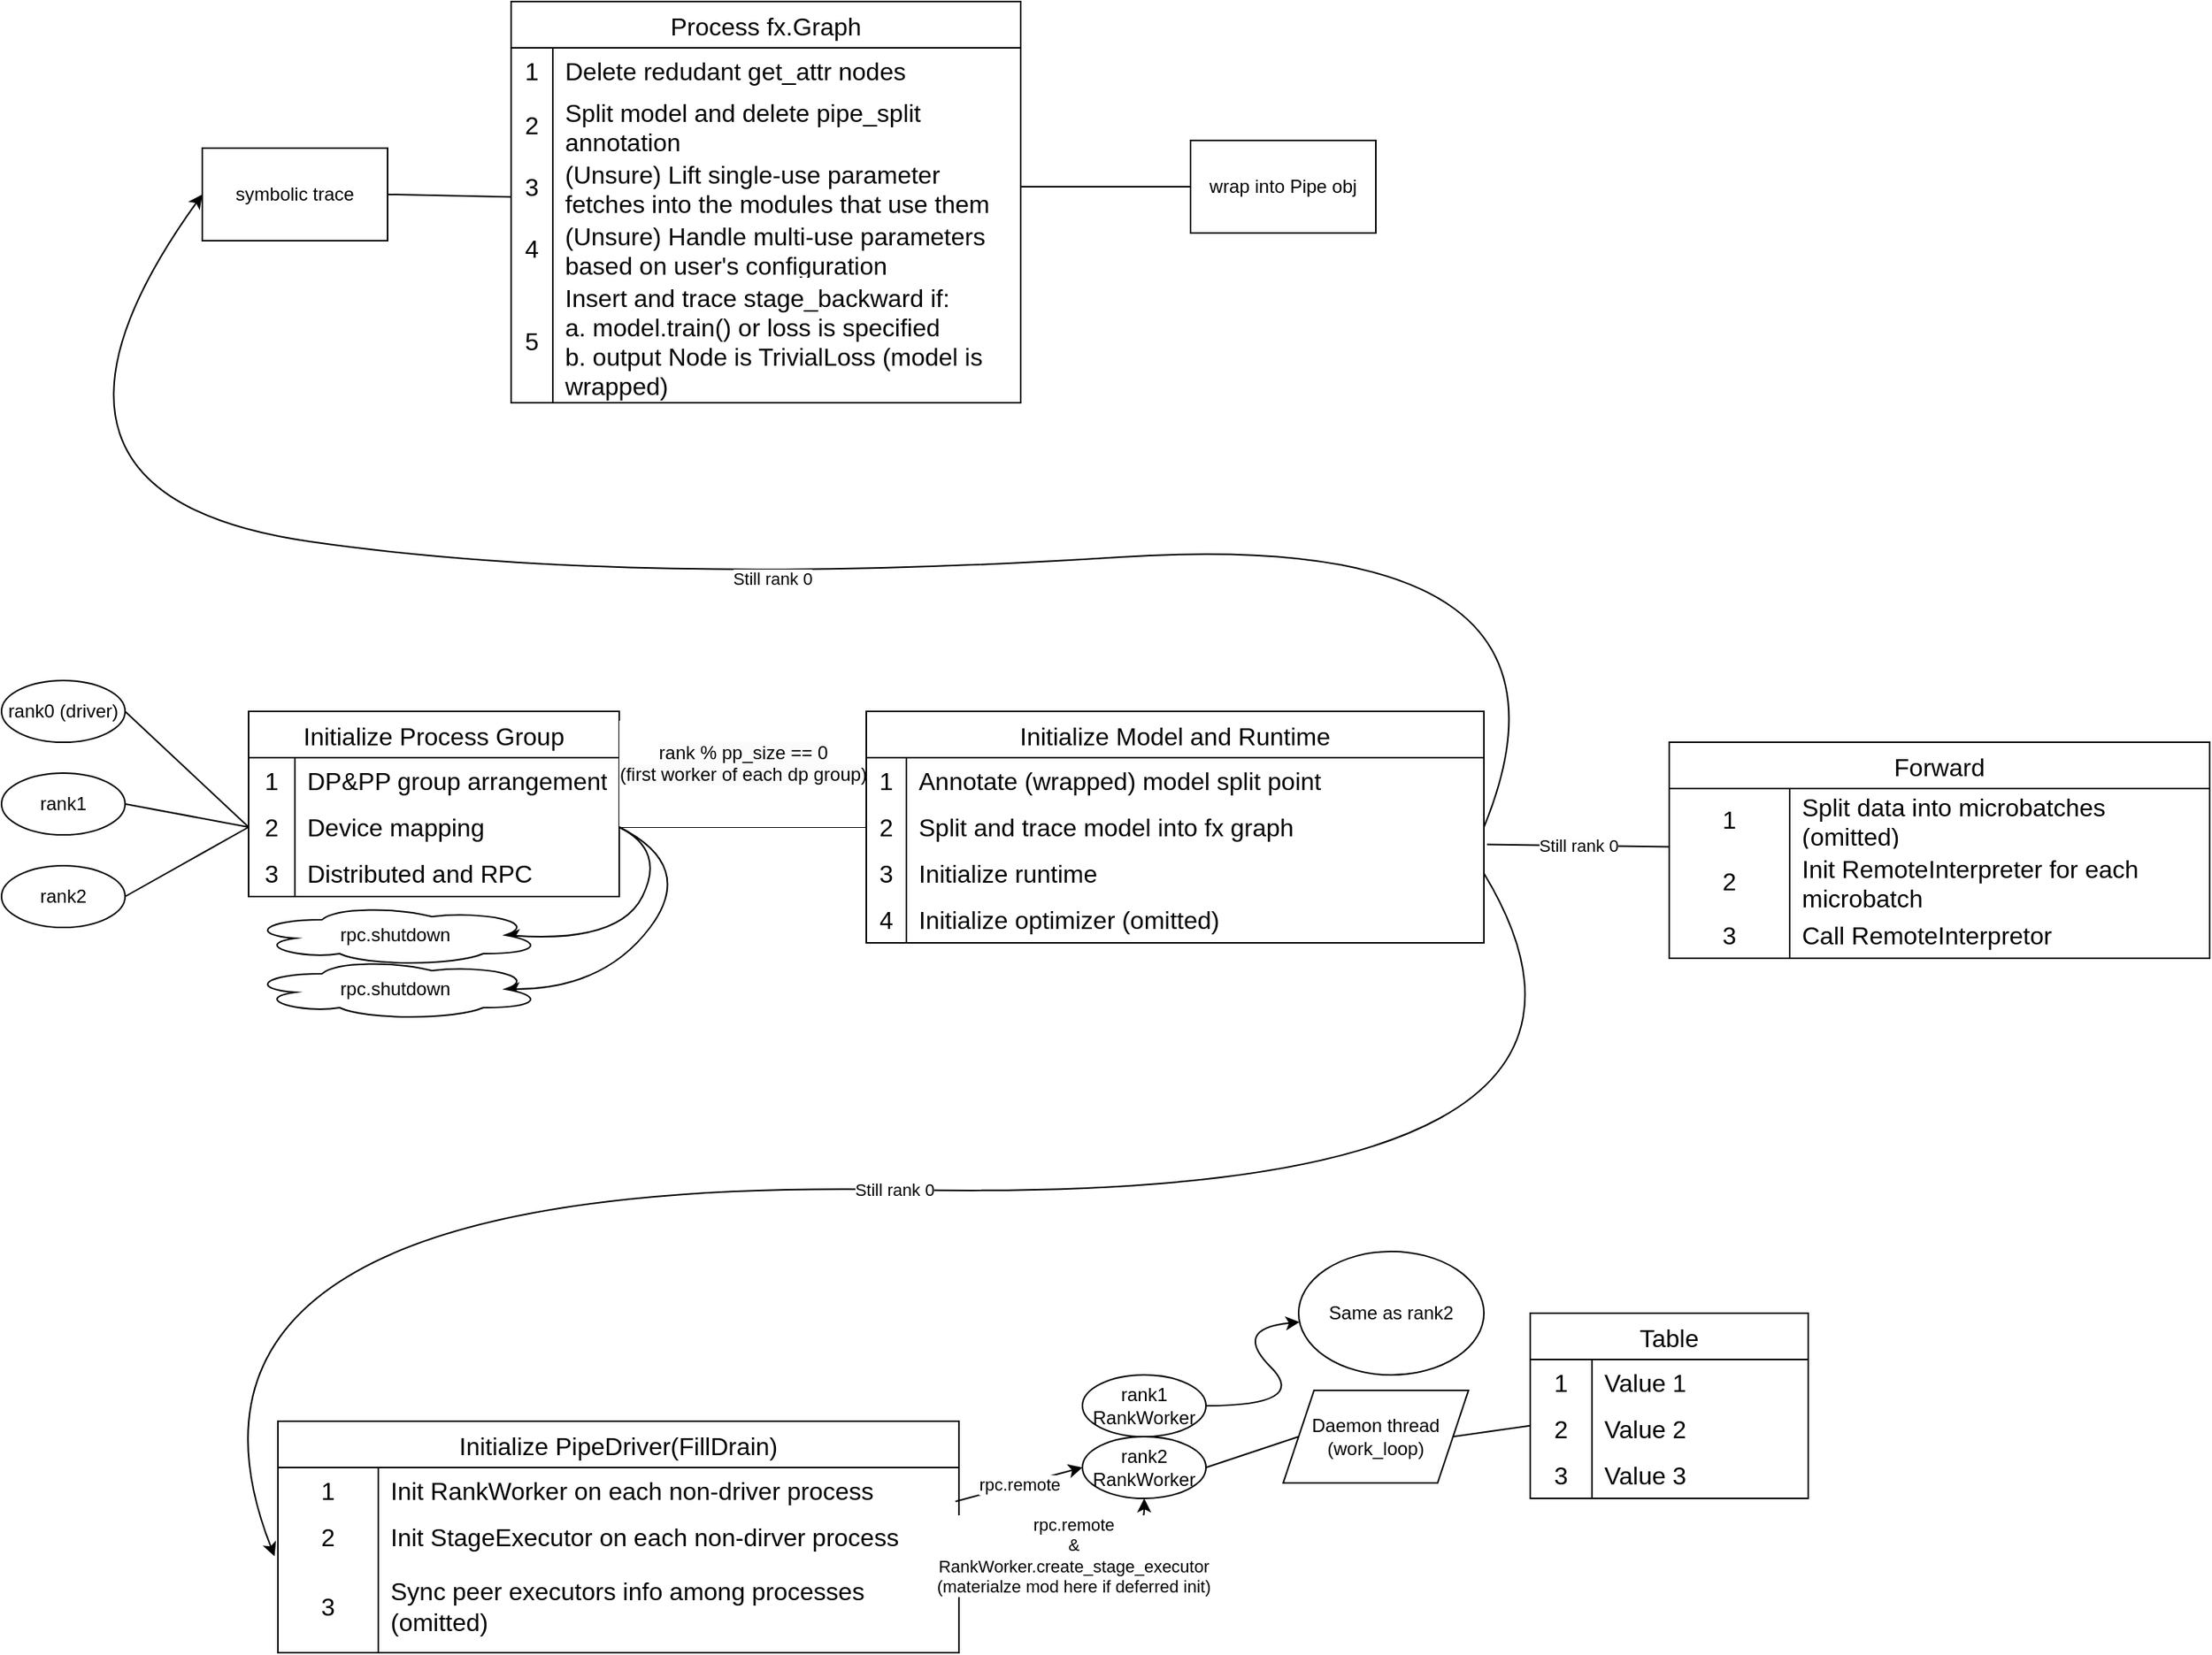 <mxfile version="22.0.8" type="device">
  <diagram id="C5RBs43oDa-KdzZeNtuy" name="Page-1">
    <mxGraphModel dx="1793" dy="1145" grid="1" gridSize="10" guides="1" tooltips="1" connect="1" arrows="1" fold="1" page="1" pageScale="1" pageWidth="827" pageHeight="1169" math="0" shadow="0">
      <root>
        <mxCell id="WIyWlLk6GJQsqaUBKTNV-0" />
        <mxCell id="WIyWlLk6GJQsqaUBKTNV-1" parent="WIyWlLk6GJQsqaUBKTNV-0" />
        <mxCell id="cH-fJUtHAnN2zhJCHKGi-9" value="rank1" style="ellipse;whiteSpace=wrap;html=1;" parent="WIyWlLk6GJQsqaUBKTNV-1" vertex="1">
          <mxGeometry y="610" width="80" height="40" as="geometry" />
        </mxCell>
        <mxCell id="cH-fJUtHAnN2zhJCHKGi-10" value="rank0 (driver)" style="ellipse;whiteSpace=wrap;html=1;" parent="WIyWlLk6GJQsqaUBKTNV-1" vertex="1">
          <mxGeometry y="550" width="80" height="40" as="geometry" />
        </mxCell>
        <mxCell id="cH-fJUtHAnN2zhJCHKGi-11" value="rank2" style="ellipse;whiteSpace=wrap;html=1;" parent="WIyWlLk6GJQsqaUBKTNV-1" vertex="1">
          <mxGeometry y="670" width="80" height="40" as="geometry" />
        </mxCell>
        <mxCell id="cH-fJUtHAnN2zhJCHKGi-16" value="" style="endArrow=none;html=1;rounded=0;exitX=1;exitY=0.5;exitDx=0;exitDy=0;entryX=0;entryY=0.5;entryDx=0;entryDy=0;" parent="WIyWlLk6GJQsqaUBKTNV-1" source="cH-fJUtHAnN2zhJCHKGi-10" target="cH-fJUtHAnN2zhJCHKGi-23" edge="1">
          <mxGeometry width="50" height="50" relative="1" as="geometry">
            <mxPoint x="350" y="690" as="sourcePoint" />
            <mxPoint x="160" y="630" as="targetPoint" />
          </mxGeometry>
        </mxCell>
        <mxCell id="cH-fJUtHAnN2zhJCHKGi-17" value="" style="endArrow=none;html=1;rounded=0;exitX=1;exitY=0.5;exitDx=0;exitDy=0;entryX=0;entryY=0.5;entryDx=0;entryDy=0;" parent="WIyWlLk6GJQsqaUBKTNV-1" source="cH-fJUtHAnN2zhJCHKGi-9" target="cH-fJUtHAnN2zhJCHKGi-23" edge="1">
          <mxGeometry width="50" height="50" relative="1" as="geometry">
            <mxPoint x="350" y="690" as="sourcePoint" />
            <mxPoint x="160" y="630" as="targetPoint" />
          </mxGeometry>
        </mxCell>
        <mxCell id="cH-fJUtHAnN2zhJCHKGi-18" value="" style="endArrow=none;html=1;rounded=0;exitX=1;exitY=0.5;exitDx=0;exitDy=0;entryX=0;entryY=0.5;entryDx=0;entryDy=0;" parent="WIyWlLk6GJQsqaUBKTNV-1" source="cH-fJUtHAnN2zhJCHKGi-11" target="cH-fJUtHAnN2zhJCHKGi-23" edge="1">
          <mxGeometry width="50" height="50" relative="1" as="geometry">
            <mxPoint x="350" y="690" as="sourcePoint" />
            <mxPoint x="160" y="630" as="targetPoint" />
          </mxGeometry>
        </mxCell>
        <mxCell id="cH-fJUtHAnN2zhJCHKGi-19" value="Initialize Process Group" style="shape=table;startSize=30;container=1;collapsible=0;childLayout=tableLayout;fixedRows=1;rowLines=0;fontStyle=0;strokeColor=default;fontSize=16;" parent="WIyWlLk6GJQsqaUBKTNV-1" vertex="1">
          <mxGeometry x="160" y="570" width="240" height="120" as="geometry" />
        </mxCell>
        <mxCell id="cH-fJUtHAnN2zhJCHKGi-20" value="" style="shape=tableRow;horizontal=0;startSize=0;swimlaneHead=0;swimlaneBody=0;top=0;left=0;bottom=0;right=0;collapsible=0;dropTarget=0;fillColor=none;points=[[0,0.5],[1,0.5]];portConstraint=eastwest;strokeColor=inherit;fontSize=16;" parent="cH-fJUtHAnN2zhJCHKGi-19" vertex="1">
          <mxGeometry y="30" width="240" height="30" as="geometry" />
        </mxCell>
        <mxCell id="cH-fJUtHAnN2zhJCHKGi-21" value="1" style="shape=partialRectangle;html=1;whiteSpace=wrap;connectable=0;fillColor=none;top=0;left=0;bottom=0;right=0;overflow=hidden;pointerEvents=1;strokeColor=inherit;fontSize=16;" parent="cH-fJUtHAnN2zhJCHKGi-20" vertex="1">
          <mxGeometry width="30" height="30" as="geometry">
            <mxRectangle width="30" height="30" as="alternateBounds" />
          </mxGeometry>
        </mxCell>
        <mxCell id="cH-fJUtHAnN2zhJCHKGi-22" value="DP&amp;amp;PP group arrangement" style="shape=partialRectangle;html=1;whiteSpace=wrap;connectable=0;fillColor=none;top=0;left=0;bottom=0;right=0;align=left;spacingLeft=6;overflow=hidden;strokeColor=inherit;fontSize=16;" parent="cH-fJUtHAnN2zhJCHKGi-20" vertex="1">
          <mxGeometry x="30" width="210" height="30" as="geometry">
            <mxRectangle width="210" height="30" as="alternateBounds" />
          </mxGeometry>
        </mxCell>
        <mxCell id="cH-fJUtHAnN2zhJCHKGi-23" value="" style="shape=tableRow;horizontal=0;startSize=0;swimlaneHead=0;swimlaneBody=0;top=0;left=0;bottom=0;right=0;collapsible=0;dropTarget=0;fillColor=none;points=[[0,0.5],[1,0.5]];portConstraint=eastwest;strokeColor=inherit;fontSize=16;" parent="cH-fJUtHAnN2zhJCHKGi-19" vertex="1">
          <mxGeometry y="60" width="240" height="30" as="geometry" />
        </mxCell>
        <mxCell id="cH-fJUtHAnN2zhJCHKGi-24" value="2" style="shape=partialRectangle;html=1;whiteSpace=wrap;connectable=0;fillColor=none;top=0;left=0;bottom=0;right=0;overflow=hidden;strokeColor=inherit;fontSize=16;" parent="cH-fJUtHAnN2zhJCHKGi-23" vertex="1">
          <mxGeometry width="30" height="30" as="geometry">
            <mxRectangle width="30" height="30" as="alternateBounds" />
          </mxGeometry>
        </mxCell>
        <mxCell id="cH-fJUtHAnN2zhJCHKGi-25" value="Device mapping" style="shape=partialRectangle;html=1;whiteSpace=wrap;connectable=0;fillColor=none;top=0;left=0;bottom=0;right=0;align=left;spacingLeft=6;overflow=hidden;strokeColor=inherit;fontSize=16;" parent="cH-fJUtHAnN2zhJCHKGi-23" vertex="1">
          <mxGeometry x="30" width="210" height="30" as="geometry">
            <mxRectangle width="210" height="30" as="alternateBounds" />
          </mxGeometry>
        </mxCell>
        <mxCell id="cH-fJUtHAnN2zhJCHKGi-26" value="" style="shape=tableRow;horizontal=0;startSize=0;swimlaneHead=0;swimlaneBody=0;top=0;left=0;bottom=0;right=0;collapsible=0;dropTarget=0;fillColor=none;points=[[0,0.5],[1,0.5]];portConstraint=eastwest;strokeColor=inherit;fontSize=16;" parent="cH-fJUtHAnN2zhJCHKGi-19" vertex="1">
          <mxGeometry y="90" width="240" height="30" as="geometry" />
        </mxCell>
        <mxCell id="cH-fJUtHAnN2zhJCHKGi-27" value="3" style="shape=partialRectangle;html=1;whiteSpace=wrap;connectable=0;fillColor=none;top=0;left=0;bottom=0;right=0;overflow=hidden;strokeColor=inherit;fontSize=16;" parent="cH-fJUtHAnN2zhJCHKGi-26" vertex="1">
          <mxGeometry width="30" height="30" as="geometry">
            <mxRectangle width="30" height="30" as="alternateBounds" />
          </mxGeometry>
        </mxCell>
        <mxCell id="cH-fJUtHAnN2zhJCHKGi-28" value="Distributed and RPC" style="shape=partialRectangle;html=1;whiteSpace=wrap;connectable=0;fillColor=none;top=0;left=0;bottom=0;right=0;align=left;spacingLeft=6;overflow=hidden;strokeColor=inherit;fontSize=16;" parent="cH-fJUtHAnN2zhJCHKGi-26" vertex="1">
          <mxGeometry x="30" width="210" height="30" as="geometry">
            <mxRectangle width="210" height="30" as="alternateBounds" />
          </mxGeometry>
        </mxCell>
        <mxCell id="cH-fJUtHAnN2zhJCHKGi-29" value="&#xa;&lt;span style=&quot;color: rgb(0, 0, 0); font-family: Helvetica; font-size: 12px; font-style: normal; font-variant-ligatures: normal; font-variant-caps: normal; font-weight: 400; letter-spacing: normal; orphans: 2; text-align: center; text-indent: 0px; text-transform: none; widows: 2; word-spacing: 0px; -webkit-text-stroke-width: 0px; background-color: rgb(251, 251, 251); text-decoration-thickness: initial; text-decoration-style: initial; text-decoration-color: initial; float: none; display: inline !important;&quot;&gt;rank % pp_size == 0&lt;/span&gt;&lt;br style=&quot;border-color: var(--border-color); color: rgb(0, 0, 0); font-family: Helvetica; font-size: 12px; font-style: normal; font-variant-ligatures: normal; font-variant-caps: normal; font-weight: 400; letter-spacing: normal; orphans: 2; text-align: center; text-indent: 0px; text-transform: none; widows: 2; word-spacing: 0px; -webkit-text-stroke-width: 0px; background-color: rgb(251, 251, 251); text-decoration-thickness: initial; text-decoration-style: initial; text-decoration-color: initial;&quot;&gt;&lt;span style=&quot;color: rgb(0, 0, 0); font-family: Helvetica; font-size: 12px; font-style: normal; font-variant-ligatures: normal; font-variant-caps: normal; font-weight: 400; letter-spacing: normal; orphans: 2; text-align: center; text-indent: 0px; text-transform: none; widows: 2; word-spacing: 0px; -webkit-text-stroke-width: 0px; background-color: rgb(251, 251, 251); text-decoration-thickness: initial; text-decoration-style: initial; text-decoration-color: initial; float: none; display: inline !important;&quot;&gt;(first worker of each dp group)&lt;/span&gt;&#xa;&#xa;" style="endArrow=none;html=1;rounded=0;entryX=1;entryY=0.5;entryDx=0;entryDy=0;exitX=0;exitY=0.5;exitDx=0;exitDy=0;" parent="WIyWlLk6GJQsqaUBKTNV-1" source="cH-fJUtHAnN2zhJCHKGi-38" target="cH-fJUtHAnN2zhJCHKGi-23" edge="1">
          <mxGeometry y="-35" width="50" height="50" relative="1" as="geometry">
            <mxPoint x="530" y="645" as="sourcePoint" />
            <mxPoint x="400" y="640" as="targetPoint" />
            <mxPoint as="offset" />
          </mxGeometry>
        </mxCell>
        <mxCell id="cH-fJUtHAnN2zhJCHKGi-30" value="" style="curved=1;endArrow=classic;html=1;rounded=0;exitX=1;exitY=0.5;exitDx=0;exitDy=0;entryX=0.875;entryY=0.5;entryDx=0;entryDy=0;entryPerimeter=0;" parent="WIyWlLk6GJQsqaUBKTNV-1" source="cH-fJUtHAnN2zhJCHKGi-23" target="cH-fJUtHAnN2zhJCHKGi-31" edge="1">
          <mxGeometry width="50" height="50" relative="1" as="geometry">
            <mxPoint x="400" y="620" as="sourcePoint" />
            <mxPoint x="340" y="755" as="targetPoint" />
            <Array as="points">
              <mxPoint x="430" y="660" />
              <mxPoint x="400" y="720" />
            </Array>
          </mxGeometry>
        </mxCell>
        <mxCell id="cH-fJUtHAnN2zhJCHKGi-31" value="rpc.shutdown" style="ellipse;shape=cloud;whiteSpace=wrap;html=1;" parent="WIyWlLk6GJQsqaUBKTNV-1" vertex="1">
          <mxGeometry x="160" y="695" width="190" height="40" as="geometry" />
        </mxCell>
        <mxCell id="cH-fJUtHAnN2zhJCHKGi-34" value="Initialize Model and Runtime" style="shape=table;startSize=30;container=1;collapsible=0;childLayout=tableLayout;fixedRows=1;rowLines=0;fontStyle=0;strokeColor=default;fontSize=16;" parent="WIyWlLk6GJQsqaUBKTNV-1" vertex="1">
          <mxGeometry x="560" y="570" width="400" height="150" as="geometry" />
        </mxCell>
        <mxCell id="cH-fJUtHAnN2zhJCHKGi-35" value="" style="shape=tableRow;horizontal=0;startSize=0;swimlaneHead=0;swimlaneBody=0;top=0;left=0;bottom=0;right=0;collapsible=0;dropTarget=0;fillColor=none;points=[[0,0.5],[1,0.5]];portConstraint=eastwest;strokeColor=inherit;fontSize=16;" parent="cH-fJUtHAnN2zhJCHKGi-34" vertex="1">
          <mxGeometry y="30" width="400" height="30" as="geometry" />
        </mxCell>
        <mxCell id="cH-fJUtHAnN2zhJCHKGi-36" value="1" style="shape=partialRectangle;html=1;whiteSpace=wrap;connectable=0;fillColor=none;top=0;left=0;bottom=0;right=0;overflow=hidden;pointerEvents=1;strokeColor=inherit;fontSize=16;" parent="cH-fJUtHAnN2zhJCHKGi-35" vertex="1">
          <mxGeometry width="26" height="30" as="geometry">
            <mxRectangle width="26" height="30" as="alternateBounds" />
          </mxGeometry>
        </mxCell>
        <mxCell id="cH-fJUtHAnN2zhJCHKGi-37" value="Annotate (wrapped) model split point" style="shape=partialRectangle;html=1;whiteSpace=wrap;connectable=0;fillColor=none;top=0;left=0;bottom=0;right=0;align=left;spacingLeft=6;overflow=hidden;strokeColor=inherit;fontSize=16;" parent="cH-fJUtHAnN2zhJCHKGi-35" vertex="1">
          <mxGeometry x="26" width="374" height="30" as="geometry">
            <mxRectangle width="374" height="30" as="alternateBounds" />
          </mxGeometry>
        </mxCell>
        <mxCell id="cH-fJUtHAnN2zhJCHKGi-38" value="" style="shape=tableRow;horizontal=0;startSize=0;swimlaneHead=0;swimlaneBody=0;top=0;left=0;bottom=0;right=0;collapsible=0;dropTarget=0;fillColor=none;points=[[0,0.5],[1,0.5]];portConstraint=eastwest;strokeColor=inherit;fontSize=16;" parent="cH-fJUtHAnN2zhJCHKGi-34" vertex="1">
          <mxGeometry y="60" width="400" height="30" as="geometry" />
        </mxCell>
        <mxCell id="cH-fJUtHAnN2zhJCHKGi-39" value="2" style="shape=partialRectangle;html=1;whiteSpace=wrap;connectable=0;fillColor=none;top=0;left=0;bottom=0;right=0;overflow=hidden;strokeColor=inherit;fontSize=16;" parent="cH-fJUtHAnN2zhJCHKGi-38" vertex="1">
          <mxGeometry width="26" height="30" as="geometry">
            <mxRectangle width="26" height="30" as="alternateBounds" />
          </mxGeometry>
        </mxCell>
        <mxCell id="cH-fJUtHAnN2zhJCHKGi-40" value="Split and trace model into fx graph" style="shape=partialRectangle;html=1;whiteSpace=wrap;connectable=0;fillColor=none;top=0;left=0;bottom=0;right=0;align=left;spacingLeft=6;overflow=hidden;strokeColor=inherit;fontSize=16;" parent="cH-fJUtHAnN2zhJCHKGi-38" vertex="1">
          <mxGeometry x="26" width="374" height="30" as="geometry">
            <mxRectangle width="374" height="30" as="alternateBounds" />
          </mxGeometry>
        </mxCell>
        <mxCell id="cH-fJUtHAnN2zhJCHKGi-41" value="" style="shape=tableRow;horizontal=0;startSize=0;swimlaneHead=0;swimlaneBody=0;top=0;left=0;bottom=0;right=0;collapsible=0;dropTarget=0;fillColor=none;points=[[0,0.5],[1,0.5]];portConstraint=eastwest;strokeColor=inherit;fontSize=16;" parent="cH-fJUtHAnN2zhJCHKGi-34" vertex="1">
          <mxGeometry y="90" width="400" height="30" as="geometry" />
        </mxCell>
        <mxCell id="cH-fJUtHAnN2zhJCHKGi-42" value="3" style="shape=partialRectangle;html=1;whiteSpace=wrap;connectable=0;fillColor=none;top=0;left=0;bottom=0;right=0;overflow=hidden;strokeColor=inherit;fontSize=16;" parent="cH-fJUtHAnN2zhJCHKGi-41" vertex="1">
          <mxGeometry width="26" height="30" as="geometry">
            <mxRectangle width="26" height="30" as="alternateBounds" />
          </mxGeometry>
        </mxCell>
        <mxCell id="cH-fJUtHAnN2zhJCHKGi-43" value="Initialize runtime" style="shape=partialRectangle;html=1;whiteSpace=wrap;connectable=0;fillColor=none;top=0;left=0;bottom=0;right=0;align=left;spacingLeft=6;overflow=hidden;strokeColor=inherit;fontSize=16;" parent="cH-fJUtHAnN2zhJCHKGi-41" vertex="1">
          <mxGeometry x="26" width="374" height="30" as="geometry">
            <mxRectangle width="374" height="30" as="alternateBounds" />
          </mxGeometry>
        </mxCell>
        <mxCell id="KdaiOf__EYJZEj6jnk8N-66" style="shape=tableRow;horizontal=0;startSize=0;swimlaneHead=0;swimlaneBody=0;top=0;left=0;bottom=0;right=0;collapsible=0;dropTarget=0;fillColor=none;points=[[0,0.5],[1,0.5]];portConstraint=eastwest;strokeColor=inherit;fontSize=16;" vertex="1" parent="cH-fJUtHAnN2zhJCHKGi-34">
          <mxGeometry y="120" width="400" height="30" as="geometry" />
        </mxCell>
        <mxCell id="KdaiOf__EYJZEj6jnk8N-67" value="4" style="shape=partialRectangle;html=1;whiteSpace=wrap;connectable=0;fillColor=none;top=0;left=0;bottom=0;right=0;overflow=hidden;strokeColor=inherit;fontSize=16;" vertex="1" parent="KdaiOf__EYJZEj6jnk8N-66">
          <mxGeometry width="26" height="30" as="geometry">
            <mxRectangle width="26" height="30" as="alternateBounds" />
          </mxGeometry>
        </mxCell>
        <mxCell id="KdaiOf__EYJZEj6jnk8N-68" value="Initialize optimizer (omitted)" style="shape=partialRectangle;html=1;whiteSpace=wrap;connectable=0;fillColor=none;top=0;left=0;bottom=0;right=0;align=left;spacingLeft=6;overflow=hidden;strokeColor=inherit;fontSize=16;" vertex="1" parent="KdaiOf__EYJZEj6jnk8N-66">
          <mxGeometry x="26" width="374" height="30" as="geometry">
            <mxRectangle width="374" height="30" as="alternateBounds" />
          </mxGeometry>
        </mxCell>
        <mxCell id="cH-fJUtHAnN2zhJCHKGi-57" value="symbolic trace" style="rounded=0;whiteSpace=wrap;html=1;" parent="WIyWlLk6GJQsqaUBKTNV-1" vertex="1">
          <mxGeometry x="130" y="205" width="120" height="60" as="geometry" />
        </mxCell>
        <mxCell id="cH-fJUtHAnN2zhJCHKGi-58" value="" style="endArrow=none;html=1;rounded=0;exitX=1;exitY=0.5;exitDx=0;exitDy=0;" parent="WIyWlLk6GJQsqaUBKTNV-1" source="cH-fJUtHAnN2zhJCHKGi-57" target="cH-fJUtHAnN2zhJCHKGi-59" edge="1">
          <mxGeometry width="50" height="50" relative="1" as="geometry">
            <mxPoint x="420" y="220" as="sourcePoint" />
            <mxPoint x="310" y="190" as="targetPoint" />
          </mxGeometry>
        </mxCell>
        <mxCell id="cH-fJUtHAnN2zhJCHKGi-59" value="Process fx.Graph" style="shape=table;startSize=30;container=1;collapsible=0;childLayout=tableLayout;fixedRows=1;rowLines=0;fontStyle=0;strokeColor=default;fontSize=16;" parent="WIyWlLk6GJQsqaUBKTNV-1" vertex="1">
          <mxGeometry x="330" y="110" width="330" height="260" as="geometry" />
        </mxCell>
        <mxCell id="cH-fJUtHAnN2zhJCHKGi-60" value="" style="shape=tableRow;horizontal=0;startSize=0;swimlaneHead=0;swimlaneBody=0;top=0;left=0;bottom=0;right=0;collapsible=0;dropTarget=0;fillColor=none;points=[[0,0.5],[1,0.5]];portConstraint=eastwest;strokeColor=inherit;fontSize=16;" parent="cH-fJUtHAnN2zhJCHKGi-59" vertex="1">
          <mxGeometry y="30" width="330" height="30" as="geometry" />
        </mxCell>
        <mxCell id="cH-fJUtHAnN2zhJCHKGi-61" value="1" style="shape=partialRectangle;html=1;whiteSpace=wrap;connectable=0;fillColor=none;top=0;left=0;bottom=0;right=0;overflow=hidden;pointerEvents=1;strokeColor=inherit;fontSize=16;" parent="cH-fJUtHAnN2zhJCHKGi-60" vertex="1">
          <mxGeometry width="27" height="30" as="geometry">
            <mxRectangle width="27" height="30" as="alternateBounds" />
          </mxGeometry>
        </mxCell>
        <mxCell id="cH-fJUtHAnN2zhJCHKGi-62" value="Delete redudant get_attr nodes" style="shape=partialRectangle;html=1;whiteSpace=wrap;connectable=0;fillColor=none;top=0;left=0;bottom=0;right=0;align=left;spacingLeft=6;overflow=hidden;strokeColor=inherit;fontSize=16;" parent="cH-fJUtHAnN2zhJCHKGi-60" vertex="1">
          <mxGeometry x="27" width="303" height="30" as="geometry">
            <mxRectangle width="303" height="30" as="alternateBounds" />
          </mxGeometry>
        </mxCell>
        <mxCell id="cH-fJUtHAnN2zhJCHKGi-63" value="" style="shape=tableRow;horizontal=0;startSize=0;swimlaneHead=0;swimlaneBody=0;top=0;left=0;bottom=0;right=0;collapsible=0;dropTarget=0;fillColor=none;points=[[0,0.5],[1,0.5]];portConstraint=eastwest;strokeColor=inherit;fontSize=16;" parent="cH-fJUtHAnN2zhJCHKGi-59" vertex="1">
          <mxGeometry y="60" width="330" height="40" as="geometry" />
        </mxCell>
        <mxCell id="cH-fJUtHAnN2zhJCHKGi-64" value="2" style="shape=partialRectangle;html=1;whiteSpace=wrap;connectable=0;fillColor=none;top=0;left=0;bottom=0;right=0;overflow=hidden;strokeColor=inherit;fontSize=16;" parent="cH-fJUtHAnN2zhJCHKGi-63" vertex="1">
          <mxGeometry width="27" height="40" as="geometry">
            <mxRectangle width="27" height="40" as="alternateBounds" />
          </mxGeometry>
        </mxCell>
        <mxCell id="cH-fJUtHAnN2zhJCHKGi-65" value="Split model and delete pipe_split annotation" style="shape=partialRectangle;html=1;whiteSpace=wrap;connectable=0;fillColor=none;top=0;left=0;bottom=0;right=0;align=left;spacingLeft=6;overflow=hidden;strokeColor=inherit;fontSize=16;" parent="cH-fJUtHAnN2zhJCHKGi-63" vertex="1">
          <mxGeometry x="27" width="303" height="40" as="geometry">
            <mxRectangle width="303" height="40" as="alternateBounds" />
          </mxGeometry>
        </mxCell>
        <mxCell id="cH-fJUtHAnN2zhJCHKGi-66" value="" style="shape=tableRow;horizontal=0;startSize=0;swimlaneHead=0;swimlaneBody=0;top=0;left=0;bottom=0;right=0;collapsible=0;dropTarget=0;fillColor=none;points=[[0,0.5],[1,0.5]];portConstraint=eastwest;strokeColor=inherit;fontSize=16;" parent="cH-fJUtHAnN2zhJCHKGi-59" vertex="1">
          <mxGeometry y="100" width="330" height="40" as="geometry" />
        </mxCell>
        <mxCell id="cH-fJUtHAnN2zhJCHKGi-67" value="3" style="shape=partialRectangle;html=1;whiteSpace=wrap;connectable=0;fillColor=none;top=0;left=0;bottom=0;right=0;overflow=hidden;strokeColor=inherit;fontSize=16;" parent="cH-fJUtHAnN2zhJCHKGi-66" vertex="1">
          <mxGeometry width="27" height="40" as="geometry">
            <mxRectangle width="27" height="40" as="alternateBounds" />
          </mxGeometry>
        </mxCell>
        <mxCell id="cH-fJUtHAnN2zhJCHKGi-68" value="(Unsure) Lift single-use parameter fetches into the modules that use them" style="shape=partialRectangle;html=1;whiteSpace=wrap;connectable=0;fillColor=none;top=0;left=0;bottom=0;right=0;align=left;spacingLeft=6;overflow=hidden;strokeColor=inherit;fontSize=16;" parent="cH-fJUtHAnN2zhJCHKGi-66" vertex="1">
          <mxGeometry x="27" width="303" height="40" as="geometry">
            <mxRectangle width="303" height="40" as="alternateBounds" />
          </mxGeometry>
        </mxCell>
        <mxCell id="cH-fJUtHAnN2zhJCHKGi-78" style="shape=tableRow;horizontal=0;startSize=0;swimlaneHead=0;swimlaneBody=0;top=0;left=0;bottom=0;right=0;collapsible=0;dropTarget=0;fillColor=none;points=[[0,0.5],[1,0.5]];portConstraint=eastwest;strokeColor=inherit;fontSize=16;" parent="cH-fJUtHAnN2zhJCHKGi-59" vertex="1">
          <mxGeometry y="140" width="330" height="40" as="geometry" />
        </mxCell>
        <mxCell id="cH-fJUtHAnN2zhJCHKGi-79" value="4" style="shape=partialRectangle;html=1;whiteSpace=wrap;connectable=0;fillColor=none;top=0;left=0;bottom=0;right=0;overflow=hidden;strokeColor=inherit;fontSize=16;" parent="cH-fJUtHAnN2zhJCHKGi-78" vertex="1">
          <mxGeometry width="27" height="40" as="geometry">
            <mxRectangle width="27" height="40" as="alternateBounds" />
          </mxGeometry>
        </mxCell>
        <mxCell id="cH-fJUtHAnN2zhJCHKGi-80" value="(Unsure) Handle multi-use parameters based on user&#39;s configuration" style="shape=partialRectangle;html=1;whiteSpace=wrap;connectable=0;fillColor=none;top=0;left=0;bottom=0;right=0;align=left;spacingLeft=6;overflow=hidden;strokeColor=inherit;fontSize=16;" parent="cH-fJUtHAnN2zhJCHKGi-78" vertex="1">
          <mxGeometry x="27" width="303" height="40" as="geometry">
            <mxRectangle width="303" height="40" as="alternateBounds" />
          </mxGeometry>
        </mxCell>
        <mxCell id="cH-fJUtHAnN2zhJCHKGi-81" style="shape=tableRow;horizontal=0;startSize=0;swimlaneHead=0;swimlaneBody=0;top=0;left=0;bottom=0;right=0;collapsible=0;dropTarget=0;fillColor=none;points=[[0,0.5],[1,0.5]];portConstraint=eastwest;strokeColor=inherit;fontSize=16;" parent="cH-fJUtHAnN2zhJCHKGi-59" vertex="1">
          <mxGeometry y="180" width="330" height="80" as="geometry" />
        </mxCell>
        <mxCell id="cH-fJUtHAnN2zhJCHKGi-82" value="5" style="shape=partialRectangle;html=1;whiteSpace=wrap;connectable=0;fillColor=none;top=0;left=0;bottom=0;right=0;overflow=hidden;strokeColor=inherit;fontSize=16;" parent="cH-fJUtHAnN2zhJCHKGi-81" vertex="1">
          <mxGeometry width="27" height="80" as="geometry">
            <mxRectangle width="27" height="80" as="alternateBounds" />
          </mxGeometry>
        </mxCell>
        <mxCell id="cH-fJUtHAnN2zhJCHKGi-83" value="Insert and trace stage_backward if:&lt;br&gt;a. model.train() or loss is specified&lt;br&gt;b. output Node is TrivialLoss (model is wrapped)" style="shape=partialRectangle;html=1;whiteSpace=wrap;connectable=0;fillColor=none;top=0;left=0;bottom=0;right=0;align=left;spacingLeft=6;overflow=hidden;strokeColor=inherit;fontSize=16;" parent="cH-fJUtHAnN2zhJCHKGi-81" vertex="1">
          <mxGeometry x="27" width="303" height="80" as="geometry">
            <mxRectangle width="303" height="80" as="alternateBounds" />
          </mxGeometry>
        </mxCell>
        <mxCell id="KdaiOf__EYJZEj6jnk8N-0" value="wrap into Pipe obj" style="rounded=0;whiteSpace=wrap;html=1;" vertex="1" parent="WIyWlLk6GJQsqaUBKTNV-1">
          <mxGeometry x="770" y="200" width="120" height="60" as="geometry" />
        </mxCell>
        <mxCell id="KdaiOf__EYJZEj6jnk8N-2" value="" style="endArrow=none;html=1;rounded=0;exitX=1;exitY=0.5;exitDx=0;exitDy=0;entryX=0;entryY=0.5;entryDx=0;entryDy=0;" edge="1" parent="WIyWlLk6GJQsqaUBKTNV-1" source="cH-fJUtHAnN2zhJCHKGi-66" target="KdaiOf__EYJZEj6jnk8N-0">
          <mxGeometry width="50" height="50" relative="1" as="geometry">
            <mxPoint x="800" y="50" as="sourcePoint" />
            <mxPoint x="850" as="targetPoint" />
          </mxGeometry>
        </mxCell>
        <mxCell id="KdaiOf__EYJZEj6jnk8N-3" value="Still rank 0" style="curved=1;endArrow=classic;html=1;rounded=0;exitX=1;exitY=0.5;exitDx=0;exitDy=0;entryX=0;entryY=0.5;entryDx=0;entryDy=0;" edge="1" parent="WIyWlLk6GJQsqaUBKTNV-1" source="cH-fJUtHAnN2zhJCHKGi-38" target="cH-fJUtHAnN2zhJCHKGi-57">
          <mxGeometry width="50" height="50" relative="1" as="geometry">
            <mxPoint x="920" y="635" as="sourcePoint" />
            <mxPoint x="970" y="585" as="targetPoint" />
            <Array as="points">
              <mxPoint x="1040" y="450" />
              <mxPoint x="410" y="490" />
              <mxPoint x="-10" y="430" />
            </Array>
          </mxGeometry>
        </mxCell>
        <mxCell id="KdaiOf__EYJZEj6jnk8N-6" value="" style="curved=1;endArrow=classic;html=1;rounded=0;entryX=0.875;entryY=0.5;entryDx=0;entryDy=0;entryPerimeter=0;exitX=1;exitY=0.5;exitDx=0;exitDy=0;" edge="1" parent="WIyWlLk6GJQsqaUBKTNV-1" target="KdaiOf__EYJZEj6jnk8N-7" source="cH-fJUtHAnN2zhJCHKGi-23">
          <mxGeometry width="50" height="50" relative="1" as="geometry">
            <mxPoint x="400" y="640" as="sourcePoint" />
            <mxPoint x="340" y="790" as="targetPoint" />
            <Array as="points">
              <mxPoint x="450" y="670" />
              <mxPoint x="390" y="750" />
            </Array>
          </mxGeometry>
        </mxCell>
        <mxCell id="KdaiOf__EYJZEj6jnk8N-7" value="rpc.shutdown" style="ellipse;shape=cloud;whiteSpace=wrap;html=1;" vertex="1" parent="WIyWlLk6GJQsqaUBKTNV-1">
          <mxGeometry x="160" y="730" width="190" height="40" as="geometry" />
        </mxCell>
        <mxCell id="KdaiOf__EYJZEj6jnk8N-19" value="Initialize PipeDriver(FillDrain)" style="shape=table;startSize=30;container=1;collapsible=0;childLayout=tableLayout;fixedRows=1;rowLines=0;fontStyle=0;strokeColor=default;fontSize=16;" vertex="1" parent="WIyWlLk6GJQsqaUBKTNV-1">
          <mxGeometry x="179" y="1030" width="441" height="150" as="geometry" />
        </mxCell>
        <mxCell id="KdaiOf__EYJZEj6jnk8N-20" value="" style="shape=tableRow;horizontal=0;startSize=0;swimlaneHead=0;swimlaneBody=0;top=0;left=0;bottom=0;right=0;collapsible=0;dropTarget=0;fillColor=none;points=[[0,0.5],[1,0.5]];portConstraint=eastwest;strokeColor=inherit;fontSize=16;" vertex="1" parent="KdaiOf__EYJZEj6jnk8N-19">
          <mxGeometry y="30" width="441" height="30" as="geometry" />
        </mxCell>
        <mxCell id="KdaiOf__EYJZEj6jnk8N-21" value="1" style="shape=partialRectangle;html=1;whiteSpace=wrap;connectable=0;fillColor=none;top=0;left=0;bottom=0;right=0;overflow=hidden;pointerEvents=1;strokeColor=inherit;fontSize=16;" vertex="1" parent="KdaiOf__EYJZEj6jnk8N-20">
          <mxGeometry width="65" height="30" as="geometry">
            <mxRectangle width="65" height="30" as="alternateBounds" />
          </mxGeometry>
        </mxCell>
        <mxCell id="KdaiOf__EYJZEj6jnk8N-22" value="Init RankWorker on each non-driver process" style="shape=partialRectangle;html=1;whiteSpace=wrap;connectable=0;fillColor=none;top=0;left=0;bottom=0;right=0;align=left;spacingLeft=6;overflow=hidden;strokeColor=inherit;fontSize=16;" vertex="1" parent="KdaiOf__EYJZEj6jnk8N-20">
          <mxGeometry x="65" width="376" height="30" as="geometry">
            <mxRectangle width="376" height="30" as="alternateBounds" />
          </mxGeometry>
        </mxCell>
        <mxCell id="KdaiOf__EYJZEj6jnk8N-23" value="" style="shape=tableRow;horizontal=0;startSize=0;swimlaneHead=0;swimlaneBody=0;top=0;left=0;bottom=0;right=0;collapsible=0;dropTarget=0;fillColor=none;points=[[0,0.5],[1,0.5]];portConstraint=eastwest;strokeColor=inherit;fontSize=16;" vertex="1" parent="KdaiOf__EYJZEj6jnk8N-19">
          <mxGeometry y="60" width="441" height="30" as="geometry" />
        </mxCell>
        <mxCell id="KdaiOf__EYJZEj6jnk8N-24" value="2" style="shape=partialRectangle;html=1;whiteSpace=wrap;connectable=0;fillColor=none;top=0;left=0;bottom=0;right=0;overflow=hidden;strokeColor=inherit;fontSize=16;" vertex="1" parent="KdaiOf__EYJZEj6jnk8N-23">
          <mxGeometry width="65" height="30" as="geometry">
            <mxRectangle width="65" height="30" as="alternateBounds" />
          </mxGeometry>
        </mxCell>
        <mxCell id="KdaiOf__EYJZEj6jnk8N-25" value="Init StageExecutor on each non-dirver process" style="shape=partialRectangle;html=1;whiteSpace=wrap;connectable=0;fillColor=none;top=0;left=0;bottom=0;right=0;align=left;spacingLeft=6;overflow=hidden;strokeColor=inherit;fontSize=16;" vertex="1" parent="KdaiOf__EYJZEj6jnk8N-23">
          <mxGeometry x="65" width="376" height="30" as="geometry">
            <mxRectangle width="376" height="30" as="alternateBounds" />
          </mxGeometry>
        </mxCell>
        <mxCell id="KdaiOf__EYJZEj6jnk8N-26" value="" style="shape=tableRow;horizontal=0;startSize=0;swimlaneHead=0;swimlaneBody=0;top=0;left=0;bottom=0;right=0;collapsible=0;dropTarget=0;fillColor=none;points=[[0,0.5],[1,0.5]];portConstraint=eastwest;strokeColor=inherit;fontSize=16;" vertex="1" parent="KdaiOf__EYJZEj6jnk8N-19">
          <mxGeometry y="90" width="441" height="60" as="geometry" />
        </mxCell>
        <mxCell id="KdaiOf__EYJZEj6jnk8N-27" value="3" style="shape=partialRectangle;html=1;whiteSpace=wrap;connectable=0;fillColor=none;top=0;left=0;bottom=0;right=0;overflow=hidden;strokeColor=inherit;fontSize=16;" vertex="1" parent="KdaiOf__EYJZEj6jnk8N-26">
          <mxGeometry width="65" height="60" as="geometry">
            <mxRectangle width="65" height="60" as="alternateBounds" />
          </mxGeometry>
        </mxCell>
        <mxCell id="KdaiOf__EYJZEj6jnk8N-28" value="Sync peer executors info among processes (omitted)" style="shape=partialRectangle;html=1;whiteSpace=wrap;connectable=0;fillColor=none;top=0;left=0;bottom=0;right=0;align=left;spacingLeft=6;overflow=hidden;strokeColor=inherit;fontSize=16;" vertex="1" parent="KdaiOf__EYJZEj6jnk8N-26">
          <mxGeometry x="65" width="376" height="60" as="geometry">
            <mxRectangle width="376" height="60" as="alternateBounds" />
          </mxGeometry>
        </mxCell>
        <mxCell id="KdaiOf__EYJZEj6jnk8N-38" value="rpc.remote" style="endArrow=classic;html=1;rounded=0;exitX=0.995;exitY=0.733;exitDx=0;exitDy=0;exitPerimeter=0;entryX=0;entryY=0.5;entryDx=0;entryDy=0;" edge="1" parent="WIyWlLk6GJQsqaUBKTNV-1" source="KdaiOf__EYJZEj6jnk8N-20" target="KdaiOf__EYJZEj6jnk8N-41">
          <mxGeometry width="50" height="50" relative="1" as="geometry">
            <mxPoint x="640" y="920" as="sourcePoint" />
            <mxPoint x="690" y="1070" as="targetPoint" />
          </mxGeometry>
        </mxCell>
        <mxCell id="KdaiOf__EYJZEj6jnk8N-43" value="" style="group" vertex="1" connectable="0" parent="WIyWlLk6GJQsqaUBKTNV-1">
          <mxGeometry x="700" y="1000" width="80" height="80" as="geometry" />
        </mxCell>
        <mxCell id="KdaiOf__EYJZEj6jnk8N-40" value="rank1&lt;br&gt;RankWorker" style="ellipse;whiteSpace=wrap;html=1;movable=1;resizable=1;rotatable=1;deletable=1;editable=1;locked=0;connectable=1;" vertex="1" parent="KdaiOf__EYJZEj6jnk8N-43">
          <mxGeometry width="80" height="40" as="geometry" />
        </mxCell>
        <mxCell id="KdaiOf__EYJZEj6jnk8N-41" value="rank2&lt;br&gt;RankWorker" style="ellipse;whiteSpace=wrap;html=1;movable=1;resizable=1;rotatable=1;deletable=1;editable=1;locked=0;connectable=1;" vertex="1" parent="KdaiOf__EYJZEj6jnk8N-43">
          <mxGeometry y="40" width="80" height="40" as="geometry" />
        </mxCell>
        <mxCell id="KdaiOf__EYJZEj6jnk8N-44" value="" style="curved=1;endArrow=classic;html=1;rounded=0;exitX=1;exitY=0.5;exitDx=0;exitDy=0;" edge="1" parent="WIyWlLk6GJQsqaUBKTNV-1" source="KdaiOf__EYJZEj6jnk8N-40" target="KdaiOf__EYJZEj6jnk8N-45">
          <mxGeometry width="50" height="50" relative="1" as="geometry">
            <mxPoint x="797" y="1020" as="sourcePoint" />
            <mxPoint x="847" y="970" as="targetPoint" />
            <Array as="points">
              <mxPoint x="847" y="1020" />
              <mxPoint x="797" y="970" />
            </Array>
          </mxGeometry>
        </mxCell>
        <mxCell id="KdaiOf__EYJZEj6jnk8N-45" value="Same as rank2" style="ellipse;whiteSpace=wrap;html=1;" vertex="1" parent="WIyWlLk6GJQsqaUBKTNV-1">
          <mxGeometry x="840" y="920" width="120" height="80" as="geometry" />
        </mxCell>
        <mxCell id="KdaiOf__EYJZEj6jnk8N-50" value="Daemon thread&lt;br&gt;(work_loop)" style="shape=parallelogram;perimeter=parallelogramPerimeter;whiteSpace=wrap;html=1;fixedSize=1;" vertex="1" parent="WIyWlLk6GJQsqaUBKTNV-1">
          <mxGeometry x="830" y="1010" width="120" height="60" as="geometry" />
        </mxCell>
        <mxCell id="KdaiOf__EYJZEj6jnk8N-51" value="" style="endArrow=none;html=1;rounded=0;exitX=1;exitY=0.5;exitDx=0;exitDy=0;entryX=0;entryY=0.5;entryDx=0;entryDy=0;" edge="1" parent="WIyWlLk6GJQsqaUBKTNV-1" source="KdaiOf__EYJZEj6jnk8N-41" target="KdaiOf__EYJZEj6jnk8N-50">
          <mxGeometry width="50" height="50" relative="1" as="geometry">
            <mxPoint x="640" y="920" as="sourcePoint" />
            <mxPoint x="690" y="870" as="targetPoint" />
          </mxGeometry>
        </mxCell>
        <mxCell id="KdaiOf__EYJZEj6jnk8N-52" value="" style="endArrow=none;html=1;rounded=0;exitX=1;exitY=0.5;exitDx=0;exitDy=0;" edge="1" parent="WIyWlLk6GJQsqaUBKTNV-1" source="KdaiOf__EYJZEj6jnk8N-50" target="KdaiOf__EYJZEj6jnk8N-53">
          <mxGeometry width="50" height="50" relative="1" as="geometry">
            <mxPoint x="640" y="920" as="sourcePoint" />
            <mxPoint x="1010" y="1020" as="targetPoint" />
          </mxGeometry>
        </mxCell>
        <mxCell id="KdaiOf__EYJZEj6jnk8N-53" value="Table" style="shape=table;startSize=30;container=1;collapsible=0;childLayout=tableLayout;fixedRows=1;rowLines=0;fontStyle=0;strokeColor=default;fontSize=16;" vertex="1" parent="WIyWlLk6GJQsqaUBKTNV-1">
          <mxGeometry x="990" y="960" width="180" height="120" as="geometry" />
        </mxCell>
        <mxCell id="KdaiOf__EYJZEj6jnk8N-54" value="" style="shape=tableRow;horizontal=0;startSize=0;swimlaneHead=0;swimlaneBody=0;top=0;left=0;bottom=0;right=0;collapsible=0;dropTarget=0;fillColor=none;points=[[0,0.5],[1,0.5]];portConstraint=eastwest;strokeColor=inherit;fontSize=16;" vertex="1" parent="KdaiOf__EYJZEj6jnk8N-53">
          <mxGeometry y="30" width="180" height="30" as="geometry" />
        </mxCell>
        <mxCell id="KdaiOf__EYJZEj6jnk8N-55" value="1" style="shape=partialRectangle;html=1;whiteSpace=wrap;connectable=0;fillColor=none;top=0;left=0;bottom=0;right=0;overflow=hidden;pointerEvents=1;strokeColor=inherit;fontSize=16;" vertex="1" parent="KdaiOf__EYJZEj6jnk8N-54">
          <mxGeometry width="40" height="30" as="geometry">
            <mxRectangle width="40" height="30" as="alternateBounds" />
          </mxGeometry>
        </mxCell>
        <mxCell id="KdaiOf__EYJZEj6jnk8N-56" value="Value 1" style="shape=partialRectangle;html=1;whiteSpace=wrap;connectable=0;fillColor=none;top=0;left=0;bottom=0;right=0;align=left;spacingLeft=6;overflow=hidden;strokeColor=inherit;fontSize=16;" vertex="1" parent="KdaiOf__EYJZEj6jnk8N-54">
          <mxGeometry x="40" width="140" height="30" as="geometry">
            <mxRectangle width="140" height="30" as="alternateBounds" />
          </mxGeometry>
        </mxCell>
        <mxCell id="KdaiOf__EYJZEj6jnk8N-57" value="" style="shape=tableRow;horizontal=0;startSize=0;swimlaneHead=0;swimlaneBody=0;top=0;left=0;bottom=0;right=0;collapsible=0;dropTarget=0;fillColor=none;points=[[0,0.5],[1,0.5]];portConstraint=eastwest;strokeColor=inherit;fontSize=16;" vertex="1" parent="KdaiOf__EYJZEj6jnk8N-53">
          <mxGeometry y="60" width="180" height="30" as="geometry" />
        </mxCell>
        <mxCell id="KdaiOf__EYJZEj6jnk8N-58" value="2" style="shape=partialRectangle;html=1;whiteSpace=wrap;connectable=0;fillColor=none;top=0;left=0;bottom=0;right=0;overflow=hidden;strokeColor=inherit;fontSize=16;" vertex="1" parent="KdaiOf__EYJZEj6jnk8N-57">
          <mxGeometry width="40" height="30" as="geometry">
            <mxRectangle width="40" height="30" as="alternateBounds" />
          </mxGeometry>
        </mxCell>
        <mxCell id="KdaiOf__EYJZEj6jnk8N-59" value="Value 2" style="shape=partialRectangle;html=1;whiteSpace=wrap;connectable=0;fillColor=none;top=0;left=0;bottom=0;right=0;align=left;spacingLeft=6;overflow=hidden;strokeColor=inherit;fontSize=16;" vertex="1" parent="KdaiOf__EYJZEj6jnk8N-57">
          <mxGeometry x="40" width="140" height="30" as="geometry">
            <mxRectangle width="140" height="30" as="alternateBounds" />
          </mxGeometry>
        </mxCell>
        <mxCell id="KdaiOf__EYJZEj6jnk8N-60" value="" style="shape=tableRow;horizontal=0;startSize=0;swimlaneHead=0;swimlaneBody=0;top=0;left=0;bottom=0;right=0;collapsible=0;dropTarget=0;fillColor=none;points=[[0,0.5],[1,0.5]];portConstraint=eastwest;strokeColor=inherit;fontSize=16;" vertex="1" parent="KdaiOf__EYJZEj6jnk8N-53">
          <mxGeometry y="90" width="180" height="30" as="geometry" />
        </mxCell>
        <mxCell id="KdaiOf__EYJZEj6jnk8N-61" value="3" style="shape=partialRectangle;html=1;whiteSpace=wrap;connectable=0;fillColor=none;top=0;left=0;bottom=0;right=0;overflow=hidden;strokeColor=inherit;fontSize=16;" vertex="1" parent="KdaiOf__EYJZEj6jnk8N-60">
          <mxGeometry width="40" height="30" as="geometry">
            <mxRectangle width="40" height="30" as="alternateBounds" />
          </mxGeometry>
        </mxCell>
        <mxCell id="KdaiOf__EYJZEj6jnk8N-62" value="Value 3" style="shape=partialRectangle;html=1;whiteSpace=wrap;connectable=0;fillColor=none;top=0;left=0;bottom=0;right=0;align=left;spacingLeft=6;overflow=hidden;strokeColor=inherit;fontSize=16;" vertex="1" parent="KdaiOf__EYJZEj6jnk8N-60">
          <mxGeometry x="40" width="140" height="30" as="geometry">
            <mxRectangle width="140" height="30" as="alternateBounds" />
          </mxGeometry>
        </mxCell>
        <mxCell id="KdaiOf__EYJZEj6jnk8N-64" value="&lt;span style=&quot;color: rgb(0, 0, 0); font-family: Helvetica; font-size: 11px; font-style: normal; font-variant-ligatures: normal; font-variant-caps: normal; font-weight: 400; letter-spacing: normal; orphans: 2; text-align: center; text-indent: 0px; text-transform: none; widows: 2; word-spacing: 0px; -webkit-text-stroke-width: 0px; background-color: rgb(255, 255, 255); text-decoration-thickness: initial; text-decoration-style: initial; text-decoration-color: initial; float: none; display: inline !important;&quot;&gt;rpc.remote&lt;/span&gt;&lt;br style=&quot;border-color: var(--border-color); color: rgb(0, 0, 0); font-family: Helvetica; font-size: 11px; font-style: normal; font-variant-ligatures: normal; font-variant-caps: normal; font-weight: 400; letter-spacing: normal; orphans: 2; text-align: center; text-indent: 0px; text-transform: none; widows: 2; word-spacing: 0px; -webkit-text-stroke-width: 0px; text-decoration-thickness: initial; text-decoration-style: initial; text-decoration-color: initial;&quot;&gt;&lt;span style=&quot;color: rgb(0, 0, 0); font-family: Helvetica; font-size: 11px; font-style: normal; font-variant-ligatures: normal; font-variant-caps: normal; font-weight: 400; letter-spacing: normal; orphans: 2; text-align: center; text-indent: 0px; text-transform: none; widows: 2; word-spacing: 0px; -webkit-text-stroke-width: 0px; background-color: rgb(255, 255, 255); text-decoration-thickness: initial; text-decoration-style: initial; text-decoration-color: initial; float: none; display: inline !important;&quot;&gt;&amp;amp;&lt;/span&gt;&lt;br style=&quot;border-color: var(--border-color); color: rgb(0, 0, 0); font-family: Helvetica; font-size: 11px; font-style: normal; font-variant-ligatures: normal; font-variant-caps: normal; font-weight: 400; letter-spacing: normal; orphans: 2; text-align: center; text-indent: 0px; text-transform: none; widows: 2; word-spacing: 0px; -webkit-text-stroke-width: 0px; text-decoration-thickness: initial; text-decoration-style: initial; text-decoration-color: initial;&quot;&gt;&lt;span style=&quot;color: rgb(0, 0, 0); font-family: Helvetica; font-size: 11px; font-style: normal; font-variant-ligatures: normal; font-variant-caps: normal; font-weight: 400; letter-spacing: normal; orphans: 2; text-align: center; text-indent: 0px; text-transform: none; widows: 2; word-spacing: 0px; -webkit-text-stroke-width: 0px; background-color: rgb(255, 255, 255); text-decoration-thickness: initial; text-decoration-style: initial; text-decoration-color: initial; float: none; display: inline !important;&quot;&gt;RankWorker.create_stage_executor&lt;br&gt;(materialze mod here if deferred init)&lt;br&gt;&lt;/span&gt;" style="curved=1;endArrow=classic;html=1;rounded=0;exitX=1;exitY=0.5;exitDx=0;exitDy=0;entryX=0.5;entryY=1;entryDx=0;entryDy=0;" edge="1" parent="WIyWlLk6GJQsqaUBKTNV-1" source="KdaiOf__EYJZEj6jnk8N-23" target="KdaiOf__EYJZEj6jnk8N-41">
          <mxGeometry width="50" height="50" relative="1" as="geometry">
            <mxPoint x="640" y="920" as="sourcePoint" />
            <mxPoint x="690" y="870" as="targetPoint" />
            <Array as="points">
              <mxPoint x="670" y="1120" />
              <mxPoint x="740" y="1110" />
            </Array>
          </mxGeometry>
        </mxCell>
        <mxCell id="KdaiOf__EYJZEj6jnk8N-65" value="Still rank 0" style="curved=1;endArrow=classic;html=1;rounded=0;exitX=1;exitY=0.5;exitDx=0;exitDy=0;entryX=-0.005;entryY=0.917;entryDx=0;entryDy=0;entryPerimeter=0;" edge="1" parent="WIyWlLk6GJQsqaUBKTNV-1" source="cH-fJUtHAnN2zhJCHKGi-41" target="KdaiOf__EYJZEj6jnk8N-23">
          <mxGeometry width="50" height="50" relative="1" as="geometry">
            <mxPoint x="710" y="650" as="sourcePoint" />
            <mxPoint x="92.349" y="1105.035" as="targetPoint" />
            <Array as="points">
              <mxPoint x="1090" y="890" />
              <mxPoint x="80" y="870" />
            </Array>
          </mxGeometry>
        </mxCell>
        <mxCell id="KdaiOf__EYJZEj6jnk8N-69" value="Still rank 0" style="endArrow=none;html=1;rounded=0;exitX=1.005;exitY=-0.125;exitDx=0;exitDy=0;exitPerimeter=0;" edge="1" parent="WIyWlLk6GJQsqaUBKTNV-1" source="cH-fJUtHAnN2zhJCHKGi-41" target="KdaiOf__EYJZEj6jnk8N-70">
          <mxGeometry width="50" height="50" relative="1" as="geometry">
            <mxPoint x="790" y="780" as="sourcePoint" />
            <mxPoint x="1070" y="656" as="targetPoint" />
          </mxGeometry>
        </mxCell>
        <mxCell id="KdaiOf__EYJZEj6jnk8N-70" value="Forward" style="shape=table;startSize=30;container=1;collapsible=0;childLayout=tableLayout;fixedRows=1;rowLines=0;fontStyle=0;strokeColor=default;fontSize=16;" vertex="1" parent="WIyWlLk6GJQsqaUBKTNV-1">
          <mxGeometry x="1080" y="590" width="350" height="140" as="geometry" />
        </mxCell>
        <mxCell id="KdaiOf__EYJZEj6jnk8N-71" value="" style="shape=tableRow;horizontal=0;startSize=0;swimlaneHead=0;swimlaneBody=0;top=0;left=0;bottom=0;right=0;collapsible=0;dropTarget=0;fillColor=none;points=[[0,0.5],[1,0.5]];portConstraint=eastwest;strokeColor=inherit;fontSize=16;" vertex="1" parent="KdaiOf__EYJZEj6jnk8N-70">
          <mxGeometry y="30" width="350" height="40" as="geometry" />
        </mxCell>
        <mxCell id="KdaiOf__EYJZEj6jnk8N-72" value="1" style="shape=partialRectangle;html=1;whiteSpace=wrap;connectable=0;fillColor=none;top=0;left=0;bottom=0;right=0;overflow=hidden;pointerEvents=1;strokeColor=inherit;fontSize=16;" vertex="1" parent="KdaiOf__EYJZEj6jnk8N-71">
          <mxGeometry width="78" height="40" as="geometry">
            <mxRectangle width="78" height="40" as="alternateBounds" />
          </mxGeometry>
        </mxCell>
        <mxCell id="KdaiOf__EYJZEj6jnk8N-73" value="Split data into microbatches (omitted)" style="shape=partialRectangle;html=1;whiteSpace=wrap;connectable=0;fillColor=none;top=0;left=0;bottom=0;right=0;align=left;spacingLeft=6;overflow=hidden;strokeColor=inherit;fontSize=16;" vertex="1" parent="KdaiOf__EYJZEj6jnk8N-71">
          <mxGeometry x="78" width="272" height="40" as="geometry">
            <mxRectangle width="272" height="40" as="alternateBounds" />
          </mxGeometry>
        </mxCell>
        <mxCell id="KdaiOf__EYJZEj6jnk8N-74" value="" style="shape=tableRow;horizontal=0;startSize=0;swimlaneHead=0;swimlaneBody=0;top=0;left=0;bottom=0;right=0;collapsible=0;dropTarget=0;fillColor=none;points=[[0,0.5],[1,0.5]];portConstraint=eastwest;strokeColor=inherit;fontSize=16;" vertex="1" parent="KdaiOf__EYJZEj6jnk8N-70">
          <mxGeometry y="70" width="350" height="40" as="geometry" />
        </mxCell>
        <mxCell id="KdaiOf__EYJZEj6jnk8N-75" value="2" style="shape=partialRectangle;html=1;whiteSpace=wrap;connectable=0;fillColor=none;top=0;left=0;bottom=0;right=0;overflow=hidden;strokeColor=inherit;fontSize=16;" vertex="1" parent="KdaiOf__EYJZEj6jnk8N-74">
          <mxGeometry width="78" height="40" as="geometry">
            <mxRectangle width="78" height="40" as="alternateBounds" />
          </mxGeometry>
        </mxCell>
        <mxCell id="KdaiOf__EYJZEj6jnk8N-76" value="Init&amp;nbsp;RemoteInterpreter for each microbatch" style="shape=partialRectangle;html=1;whiteSpace=wrap;connectable=0;fillColor=none;top=0;left=0;bottom=0;right=0;align=left;spacingLeft=6;overflow=hidden;strokeColor=inherit;fontSize=16;" vertex="1" parent="KdaiOf__EYJZEj6jnk8N-74">
          <mxGeometry x="78" width="272" height="40" as="geometry">
            <mxRectangle width="272" height="40" as="alternateBounds" />
          </mxGeometry>
        </mxCell>
        <mxCell id="KdaiOf__EYJZEj6jnk8N-77" value="" style="shape=tableRow;horizontal=0;startSize=0;swimlaneHead=0;swimlaneBody=0;top=0;left=0;bottom=0;right=0;collapsible=0;dropTarget=0;fillColor=none;points=[[0,0.5],[1,0.5]];portConstraint=eastwest;strokeColor=inherit;fontSize=16;" vertex="1" parent="KdaiOf__EYJZEj6jnk8N-70">
          <mxGeometry y="110" width="350" height="30" as="geometry" />
        </mxCell>
        <mxCell id="KdaiOf__EYJZEj6jnk8N-78" value="3" style="shape=partialRectangle;html=1;whiteSpace=wrap;connectable=0;fillColor=none;top=0;left=0;bottom=0;right=0;overflow=hidden;strokeColor=inherit;fontSize=16;" vertex="1" parent="KdaiOf__EYJZEj6jnk8N-77">
          <mxGeometry width="78" height="30" as="geometry">
            <mxRectangle width="78" height="30" as="alternateBounds" />
          </mxGeometry>
        </mxCell>
        <mxCell id="KdaiOf__EYJZEj6jnk8N-79" value="Call RemoteInterpretor" style="shape=partialRectangle;html=1;whiteSpace=wrap;connectable=0;fillColor=none;top=0;left=0;bottom=0;right=0;align=left;spacingLeft=6;overflow=hidden;strokeColor=inherit;fontSize=16;" vertex="1" parent="KdaiOf__EYJZEj6jnk8N-77">
          <mxGeometry x="78" width="272" height="30" as="geometry">
            <mxRectangle width="272" height="30" as="alternateBounds" />
          </mxGeometry>
        </mxCell>
      </root>
    </mxGraphModel>
  </diagram>
</mxfile>

